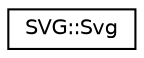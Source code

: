 digraph "Graphical Class Hierarchy"
{
 // LATEX_PDF_SIZE
  edge [fontname="Helvetica",fontsize="10",labelfontname="Helvetica",labelfontsize="10"];
  node [fontname="Helvetica",fontsize="10",shape=record];
  rankdir="LR";
  Node0 [label="SVG::Svg",height=0.2,width=0.4,color="black", fillcolor="white", style="filled",URL="$structSVG_1_1Svg.html",tooltip=" "];
}
